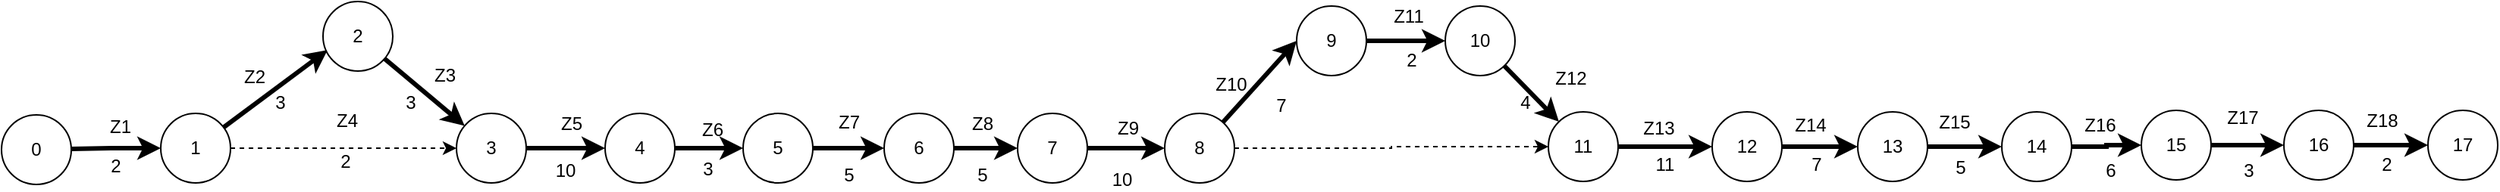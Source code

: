 <mxfile version="21.3.2" type="device">
  <diagram name="Страница 1" id="fQOGa6Li2JbaMAjDsdgf">
    <mxGraphModel dx="1400" dy="316" grid="0" gridSize="10" guides="0" tooltips="1" connect="1" arrows="1" fold="1" page="0" pageScale="1" pageWidth="827" pageHeight="1169" math="0" shadow="0">
      <root>
        <mxCell id="0" />
        <mxCell id="1" parent="0" />
        <mxCell id="RxmswUO9vklA4Q_MMJdy-19" style="rounded=0;orthogonalLoop=1;jettySize=auto;html=1;entryX=0;entryY=0.5;entryDx=0;entryDy=0;strokeWidth=3;" parent="1" source="RxmswUO9vklA4Q_MMJdy-1" target="RxmswUO9vklA4Q_MMJdy-2" edge="1">
          <mxGeometry relative="1" as="geometry">
            <Array as="points">
              <mxPoint x="-330" y="242" />
            </Array>
          </mxGeometry>
        </mxCell>
        <mxCell id="RxmswUO9vklA4Q_MMJdy-20" style="edgeStyle=orthogonalEdgeStyle;rounded=0;orthogonalLoop=1;jettySize=auto;html=1;entryX=0;entryY=0.5;entryDx=0;entryDy=0;dashed=1;exitX=1;exitY=0.5;exitDx=0;exitDy=0;" parent="1" source="RxmswUO9vklA4Q_MMJdy-2" target="RxmswUO9vklA4Q_MMJdy-4" edge="1">
          <mxGeometry relative="1" as="geometry" />
        </mxCell>
        <mxCell id="RxmswUO9vklA4Q_MMJdy-1" value="0" style="ellipse;whiteSpace=wrap;html=1;aspect=fixed;" parent="1" vertex="1">
          <mxGeometry x="-402" y="220" width="46" height="46" as="geometry" />
        </mxCell>
        <mxCell id="RxmswUO9vklA4Q_MMJdy-21" style="rounded=0;orthogonalLoop=1;jettySize=auto;html=1;entryX=0.064;entryY=0.699;entryDx=0;entryDy=0;entryPerimeter=0;strokeWidth=3;" parent="1" source="RxmswUO9vklA4Q_MMJdy-2" target="RxmswUO9vklA4Q_MMJdy-3" edge="1">
          <mxGeometry relative="1" as="geometry" />
        </mxCell>
        <mxCell id="RxmswUO9vklA4Q_MMJdy-2" value="1" style="ellipse;whiteSpace=wrap;html=1;aspect=fixed;" parent="1" vertex="1">
          <mxGeometry x="-297" y="219" width="46" height="46" as="geometry" />
        </mxCell>
        <mxCell id="RxmswUO9vklA4Q_MMJdy-22" style="rounded=0;orthogonalLoop=1;jettySize=auto;html=1;strokeWidth=3;" parent="1" source="RxmswUO9vklA4Q_MMJdy-3" target="RxmswUO9vklA4Q_MMJdy-4" edge="1">
          <mxGeometry relative="1" as="geometry" />
        </mxCell>
        <mxCell id="RxmswUO9vklA4Q_MMJdy-3" value="2" style="ellipse;whiteSpace=wrap;html=1;aspect=fixed;" parent="1" vertex="1">
          <mxGeometry x="-190" y="145" width="46" height="46" as="geometry" />
        </mxCell>
        <mxCell id="RxmswUO9vklA4Q_MMJdy-23" style="edgeStyle=orthogonalEdgeStyle;rounded=0;orthogonalLoop=1;jettySize=auto;html=1;strokeWidth=3;" parent="1" source="RxmswUO9vklA4Q_MMJdy-4" edge="1">
          <mxGeometry relative="1" as="geometry">
            <mxPoint x="-4" y="242" as="targetPoint" />
          </mxGeometry>
        </mxCell>
        <mxCell id="RxmswUO9vklA4Q_MMJdy-4" value="3" style="ellipse;whiteSpace=wrap;html=1;aspect=fixed;" parent="1" vertex="1">
          <mxGeometry x="-102" y="219" width="46" height="46" as="geometry" />
        </mxCell>
        <mxCell id="RxmswUO9vklA4Q_MMJdy-26" style="edgeStyle=orthogonalEdgeStyle;rounded=0;orthogonalLoop=1;jettySize=auto;html=1;strokeWidth=3;" parent="1" source="RxmswUO9vklA4Q_MMJdy-5" target="RxmswUO9vklA4Q_MMJdy-6" edge="1">
          <mxGeometry relative="1" as="geometry" />
        </mxCell>
        <mxCell id="RxmswUO9vklA4Q_MMJdy-5" value="4" style="ellipse;whiteSpace=wrap;html=1;aspect=fixed;" parent="1" vertex="1">
          <mxGeometry x="-4" y="219" width="46" height="46" as="geometry" />
        </mxCell>
        <mxCell id="RxmswUO9vklA4Q_MMJdy-27" style="edgeStyle=orthogonalEdgeStyle;rounded=0;orthogonalLoop=1;jettySize=auto;html=1;entryX=0;entryY=0.5;entryDx=0;entryDy=0;strokeWidth=3;" parent="1" source="RxmswUO9vklA4Q_MMJdy-6" target="RxmswUO9vklA4Q_MMJdy-7" edge="1">
          <mxGeometry relative="1" as="geometry" />
        </mxCell>
        <mxCell id="RxmswUO9vklA4Q_MMJdy-6" value="5" style="ellipse;whiteSpace=wrap;html=1;aspect=fixed;" parent="1" vertex="1">
          <mxGeometry x="87" y="219" width="46" height="46" as="geometry" />
        </mxCell>
        <mxCell id="RxmswUO9vklA4Q_MMJdy-28" style="edgeStyle=orthogonalEdgeStyle;rounded=0;orthogonalLoop=1;jettySize=auto;html=1;strokeWidth=3;" parent="1" source="RxmswUO9vklA4Q_MMJdy-7" target="RxmswUO9vklA4Q_MMJdy-8" edge="1">
          <mxGeometry relative="1" as="geometry" />
        </mxCell>
        <mxCell id="RxmswUO9vklA4Q_MMJdy-7" value="6" style="ellipse;whiteSpace=wrap;html=1;aspect=fixed;" parent="1" vertex="1">
          <mxGeometry x="180" y="219" width="46" height="46" as="geometry" />
        </mxCell>
        <mxCell id="RxmswUO9vklA4Q_MMJdy-29" style="edgeStyle=orthogonalEdgeStyle;rounded=0;orthogonalLoop=1;jettySize=auto;html=1;strokeWidth=3;" parent="1" source="RxmswUO9vklA4Q_MMJdy-8" target="RxmswUO9vklA4Q_MMJdy-9" edge="1">
          <mxGeometry relative="1" as="geometry" />
        </mxCell>
        <mxCell id="RxmswUO9vklA4Q_MMJdy-8" value="7" style="ellipse;whiteSpace=wrap;html=1;aspect=fixed;" parent="1" vertex="1">
          <mxGeometry x="268" y="219" width="46" height="46" as="geometry" />
        </mxCell>
        <mxCell id="RxmswUO9vklA4Q_MMJdy-30" style="rounded=0;orthogonalLoop=1;jettySize=auto;html=1;entryX=0;entryY=0.5;entryDx=0;entryDy=0;strokeWidth=3;" parent="1" source="RxmswUO9vklA4Q_MMJdy-9" target="RxmswUO9vklA4Q_MMJdy-10" edge="1">
          <mxGeometry relative="1" as="geometry" />
        </mxCell>
        <mxCell id="RxmswUO9vklA4Q_MMJdy-33" style="edgeStyle=orthogonalEdgeStyle;rounded=0;orthogonalLoop=1;jettySize=auto;html=1;entryX=0;entryY=0.5;entryDx=0;entryDy=0;jumpSize=0;dashed=1;" parent="1" source="RxmswUO9vklA4Q_MMJdy-9" target="RxmswUO9vklA4Q_MMJdy-12" edge="1">
          <mxGeometry relative="1" as="geometry" />
        </mxCell>
        <mxCell id="RxmswUO9vklA4Q_MMJdy-9" value="8" style="ellipse;whiteSpace=wrap;html=1;aspect=fixed;" parent="1" vertex="1">
          <mxGeometry x="365" y="219" width="46" height="46" as="geometry" />
        </mxCell>
        <mxCell id="RxmswUO9vklA4Q_MMJdy-31" style="edgeStyle=orthogonalEdgeStyle;rounded=0;orthogonalLoop=1;jettySize=auto;html=1;entryX=0;entryY=0.5;entryDx=0;entryDy=0;strokeWidth=3;" parent="1" source="RxmswUO9vklA4Q_MMJdy-10" target="RxmswUO9vklA4Q_MMJdy-11" edge="1">
          <mxGeometry relative="1" as="geometry" />
        </mxCell>
        <mxCell id="RxmswUO9vklA4Q_MMJdy-10" value="9" style="ellipse;whiteSpace=wrap;html=1;aspect=fixed;" parent="1" vertex="1">
          <mxGeometry x="452" y="148" width="46" height="46" as="geometry" />
        </mxCell>
        <mxCell id="RxmswUO9vklA4Q_MMJdy-32" style="rounded=0;orthogonalLoop=1;jettySize=auto;html=1;strokeWidth=3;" parent="1" source="RxmswUO9vklA4Q_MMJdy-11" target="RxmswUO9vklA4Q_MMJdy-12" edge="1">
          <mxGeometry relative="1" as="geometry" />
        </mxCell>
        <mxCell id="RxmswUO9vklA4Q_MMJdy-11" value="10" style="ellipse;whiteSpace=wrap;html=1;aspect=fixed;" parent="1" vertex="1">
          <mxGeometry x="550" y="148" width="46" height="46" as="geometry" />
        </mxCell>
        <mxCell id="RxmswUO9vklA4Q_MMJdy-34" style="edgeStyle=orthogonalEdgeStyle;rounded=0;orthogonalLoop=1;jettySize=auto;html=1;strokeWidth=3;" parent="1" source="RxmswUO9vklA4Q_MMJdy-12" target="RxmswUO9vklA4Q_MMJdy-13" edge="1">
          <mxGeometry relative="1" as="geometry" />
        </mxCell>
        <mxCell id="RxmswUO9vklA4Q_MMJdy-12" value="11" style="ellipse;whiteSpace=wrap;html=1;aspect=fixed;" parent="1" vertex="1">
          <mxGeometry x="618" y="218" width="46" height="46" as="geometry" />
        </mxCell>
        <mxCell id="RxmswUO9vklA4Q_MMJdy-35" style="edgeStyle=orthogonalEdgeStyle;rounded=0;orthogonalLoop=1;jettySize=auto;html=1;strokeWidth=3;" parent="1" source="RxmswUO9vklA4Q_MMJdy-13" target="RxmswUO9vklA4Q_MMJdy-14" edge="1">
          <mxGeometry relative="1" as="geometry" />
        </mxCell>
        <mxCell id="RxmswUO9vklA4Q_MMJdy-13" value="12" style="ellipse;whiteSpace=wrap;html=1;aspect=fixed;" parent="1" vertex="1">
          <mxGeometry x="726" y="218" width="46" height="46" as="geometry" />
        </mxCell>
        <mxCell id="RxmswUO9vklA4Q_MMJdy-36" style="edgeStyle=orthogonalEdgeStyle;rounded=0;orthogonalLoop=1;jettySize=auto;html=1;strokeWidth=3;" parent="1" source="RxmswUO9vklA4Q_MMJdy-14" target="RxmswUO9vklA4Q_MMJdy-15" edge="1">
          <mxGeometry relative="1" as="geometry" />
        </mxCell>
        <mxCell id="RxmswUO9vklA4Q_MMJdy-14" value="13" style="ellipse;whiteSpace=wrap;html=1;aspect=fixed;" parent="1" vertex="1">
          <mxGeometry x="822" y="218" width="46" height="46" as="geometry" />
        </mxCell>
        <mxCell id="RxmswUO9vklA4Q_MMJdy-38" style="edgeStyle=orthogonalEdgeStyle;rounded=0;orthogonalLoop=1;jettySize=auto;html=1;entryX=0;entryY=0.5;entryDx=0;entryDy=0;strokeWidth=3;" parent="1" source="RxmswUO9vklA4Q_MMJdy-15" target="RxmswUO9vklA4Q_MMJdy-16" edge="1">
          <mxGeometry relative="1" as="geometry" />
        </mxCell>
        <mxCell id="RxmswUO9vklA4Q_MMJdy-15" value="14" style="ellipse;whiteSpace=wrap;html=1;aspect=fixed;" parent="1" vertex="1">
          <mxGeometry x="917" y="218" width="46" height="46" as="geometry" />
        </mxCell>
        <mxCell id="RxmswUO9vklA4Q_MMJdy-41" style="edgeStyle=orthogonalEdgeStyle;rounded=0;orthogonalLoop=1;jettySize=auto;html=1;entryX=0;entryY=0.5;entryDx=0;entryDy=0;strokeWidth=3;" parent="1" source="RxmswUO9vklA4Q_MMJdy-16" target="RxmswUO9vklA4Q_MMJdy-17" edge="1">
          <mxGeometry relative="1" as="geometry" />
        </mxCell>
        <mxCell id="RxmswUO9vklA4Q_MMJdy-16" value="15" style="ellipse;whiteSpace=wrap;html=1;aspect=fixed;" parent="1" vertex="1">
          <mxGeometry x="1009" y="217" width="46" height="46" as="geometry" />
        </mxCell>
        <mxCell id="RxmswUO9vklA4Q_MMJdy-42" style="edgeStyle=orthogonalEdgeStyle;rounded=0;orthogonalLoop=1;jettySize=auto;html=1;strokeWidth=3;" parent="1" source="RxmswUO9vklA4Q_MMJdy-17" target="RxmswUO9vklA4Q_MMJdy-18" edge="1">
          <mxGeometry relative="1" as="geometry" />
        </mxCell>
        <mxCell id="RxmswUO9vklA4Q_MMJdy-17" value="16" style="ellipse;whiteSpace=wrap;html=1;aspect=fixed;" parent="1" vertex="1">
          <mxGeometry x="1103" y="217" width="46" height="46" as="geometry" />
        </mxCell>
        <mxCell id="RxmswUO9vklA4Q_MMJdy-18" value="17" style="ellipse;whiteSpace=wrap;html=1;aspect=fixed;" parent="1" vertex="1">
          <mxGeometry x="1198" y="217" width="46" height="46" as="geometry" />
        </mxCell>
        <mxCell id="RxmswUO9vklA4Q_MMJdy-43" value="Z1" style="text;html=1;strokeColor=none;fillColor=none;align=center;verticalAlign=middle;whiteSpace=wrap;rounded=0;" parent="1" vertex="1">
          <mxGeometry x="-348" y="221" width="49" height="14" as="geometry" />
        </mxCell>
        <mxCell id="RxmswUO9vklA4Q_MMJdy-44" value="Z2" style="text;html=1;strokeColor=none;fillColor=none;align=center;verticalAlign=middle;whiteSpace=wrap;rounded=0;" parent="1" vertex="1">
          <mxGeometry x="-250" y="185" width="30" height="19" as="geometry" />
        </mxCell>
        <mxCell id="RxmswUO9vklA4Q_MMJdy-45" value="Z3" style="text;html=1;strokeColor=none;fillColor=none;align=center;verticalAlign=middle;whiteSpace=wrap;rounded=0;" parent="1" vertex="1">
          <mxGeometry x="-126" y="186" width="33" height="15" as="geometry" />
        </mxCell>
        <mxCell id="RxmswUO9vklA4Q_MMJdy-46" value="Z4" style="text;html=1;strokeColor=none;fillColor=none;align=center;verticalAlign=middle;whiteSpace=wrap;rounded=0;" parent="1" vertex="1">
          <mxGeometry x="-200" y="216" width="52" height="16" as="geometry" />
        </mxCell>
        <mxCell id="RxmswUO9vklA4Q_MMJdy-50" value="Z5" style="text;html=1;strokeColor=none;fillColor=none;align=center;verticalAlign=middle;whiteSpace=wrap;rounded=0;" parent="1" vertex="1">
          <mxGeometry x="-52" y="218" width="52" height="16" as="geometry" />
        </mxCell>
        <mxCell id="RxmswUO9vklA4Q_MMJdy-51" value="Z6" style="text;html=1;strokeColor=none;fillColor=none;align=center;verticalAlign=middle;whiteSpace=wrap;rounded=0;" parent="1" vertex="1">
          <mxGeometry x="41" y="222" width="52" height="16" as="geometry" />
        </mxCell>
        <mxCell id="RxmswUO9vklA4Q_MMJdy-52" value="Z7" style="text;html=1;strokeColor=none;fillColor=none;align=center;verticalAlign=middle;whiteSpace=wrap;rounded=0;" parent="1" vertex="1">
          <mxGeometry x="131" y="217" width="52" height="16" as="geometry" />
        </mxCell>
        <mxCell id="RxmswUO9vklA4Q_MMJdy-53" value="Z8" style="text;html=1;strokeColor=none;fillColor=none;align=center;verticalAlign=middle;whiteSpace=wrap;rounded=0;" parent="1" vertex="1">
          <mxGeometry x="219" y="218" width="52" height="16" as="geometry" />
        </mxCell>
        <mxCell id="RxmswUO9vklA4Q_MMJdy-54" value="Z9" style="text;html=1;strokeColor=none;fillColor=none;align=center;verticalAlign=middle;whiteSpace=wrap;rounded=0;" parent="1" vertex="1">
          <mxGeometry x="315" y="221" width="52" height="16" as="geometry" />
        </mxCell>
        <mxCell id="RxmswUO9vklA4Q_MMJdy-55" value="Z10" style="text;html=1;strokeColor=none;fillColor=none;align=center;verticalAlign=middle;whiteSpace=wrap;rounded=0;" parent="1" vertex="1">
          <mxGeometry x="383" y="192" width="52" height="16" as="geometry" />
        </mxCell>
        <mxCell id="RxmswUO9vklA4Q_MMJdy-56" value="Z11" style="text;html=1;strokeColor=none;fillColor=none;align=center;verticalAlign=middle;whiteSpace=wrap;rounded=0;" parent="1" vertex="1">
          <mxGeometry x="500" y="147" width="52" height="16" as="geometry" />
        </mxCell>
        <mxCell id="RxmswUO9vklA4Q_MMJdy-65" value="Z12" style="text;html=1;strokeColor=none;fillColor=none;align=center;verticalAlign=middle;whiteSpace=wrap;rounded=0;" parent="1" vertex="1">
          <mxGeometry x="607" y="188" width="52" height="16" as="geometry" />
        </mxCell>
        <mxCell id="RxmswUO9vklA4Q_MMJdy-66" value="Z13" style="text;html=1;strokeColor=none;fillColor=none;align=center;verticalAlign=middle;whiteSpace=wrap;rounded=0;" parent="1" vertex="1">
          <mxGeometry x="665" y="221" width="52" height="16" as="geometry" />
        </mxCell>
        <mxCell id="RxmswUO9vklA4Q_MMJdy-67" value="Z14" style="text;html=1;strokeColor=none;fillColor=none;align=center;verticalAlign=middle;whiteSpace=wrap;rounded=0;" parent="1" vertex="1">
          <mxGeometry x="765" y="219" width="52" height="16" as="geometry" />
        </mxCell>
        <mxCell id="RxmswUO9vklA4Q_MMJdy-68" value="Z15" style="text;html=1;strokeColor=none;fillColor=none;align=center;verticalAlign=middle;whiteSpace=wrap;rounded=0;" parent="1" vertex="1">
          <mxGeometry x="860" y="217" width="52" height="16" as="geometry" />
        </mxCell>
        <mxCell id="RxmswUO9vklA4Q_MMJdy-69" value="Z16" style="text;html=1;strokeColor=none;fillColor=none;align=center;verticalAlign=middle;whiteSpace=wrap;rounded=0;" parent="1" vertex="1">
          <mxGeometry x="956" y="219" width="52" height="16" as="geometry" />
        </mxCell>
        <mxCell id="RxmswUO9vklA4Q_MMJdy-70" value="Z17" style="text;html=1;strokeColor=none;fillColor=none;align=center;verticalAlign=middle;whiteSpace=wrap;rounded=0;" parent="1" vertex="1">
          <mxGeometry x="1050" y="214" width="52" height="16" as="geometry" />
        </mxCell>
        <mxCell id="RxmswUO9vklA4Q_MMJdy-71" value="Z18" style="text;html=1;strokeColor=none;fillColor=none;align=center;verticalAlign=middle;whiteSpace=wrap;rounded=0;" parent="1" vertex="1">
          <mxGeometry x="1142" y="216" width="52" height="16" as="geometry" />
        </mxCell>
        <mxCell id="RxmswUO9vklA4Q_MMJdy-72" value="2" style="text;html=1;strokeColor=none;fillColor=none;align=center;verticalAlign=middle;whiteSpace=wrap;rounded=0;" parent="1" vertex="1">
          <mxGeometry x="-351" y="249" width="49" height="10" as="geometry" />
        </mxCell>
        <mxCell id="RxmswUO9vklA4Q_MMJdy-73" value="3" style="text;html=1;strokeColor=none;fillColor=none;align=center;verticalAlign=middle;whiteSpace=wrap;rounded=0;" parent="1" vertex="1">
          <mxGeometry x="-234" y="204" width="32" height="15" as="geometry" />
        </mxCell>
        <mxCell id="RxmswUO9vklA4Q_MMJdy-74" value="3" style="text;html=1;strokeColor=none;fillColor=none;align=center;verticalAlign=middle;whiteSpace=wrap;rounded=0;" parent="1" vertex="1">
          <mxGeometry x="-145" y="204" width="26" height="15" as="geometry" />
        </mxCell>
        <mxCell id="RxmswUO9vklA4Q_MMJdy-75" value="2" style="text;html=1;strokeColor=none;fillColor=none;align=center;verticalAlign=middle;whiteSpace=wrap;rounded=0;" parent="1" vertex="1">
          <mxGeometry x="-193" y="245" width="36" height="12" as="geometry" />
        </mxCell>
        <mxCell id="RxmswUO9vklA4Q_MMJdy-77" value="10" style="text;html=1;strokeColor=none;fillColor=none;align=center;verticalAlign=middle;whiteSpace=wrap;rounded=0;" parent="1" vertex="1">
          <mxGeometry x="-48" y="251" width="36" height="12" as="geometry" />
        </mxCell>
        <mxCell id="RxmswUO9vklA4Q_MMJdy-78" value="3" style="text;html=1;strokeColor=none;fillColor=none;align=center;verticalAlign=middle;whiteSpace=wrap;rounded=0;" parent="1" vertex="1">
          <mxGeometry x="46" y="250" width="36" height="12" as="geometry" />
        </mxCell>
        <mxCell id="RxmswUO9vklA4Q_MMJdy-79" value="5" style="text;html=1;strokeColor=none;fillColor=none;align=center;verticalAlign=middle;whiteSpace=wrap;rounded=0;" parent="1" vertex="1">
          <mxGeometry x="139" y="254" width="36" height="12" as="geometry" />
        </mxCell>
        <mxCell id="RxmswUO9vklA4Q_MMJdy-80" value="5" style="text;html=1;strokeColor=none;fillColor=none;align=center;verticalAlign=middle;whiteSpace=wrap;rounded=0;" parent="1" vertex="1">
          <mxGeometry x="227" y="254" width="36" height="12" as="geometry" />
        </mxCell>
        <mxCell id="RxmswUO9vklA4Q_MMJdy-81" value="10" style="text;html=1;strokeColor=none;fillColor=none;align=center;verticalAlign=middle;whiteSpace=wrap;rounded=0;" parent="1" vertex="1">
          <mxGeometry x="319" y="257" width="36" height="12" as="geometry" />
        </mxCell>
        <mxCell id="RxmswUO9vklA4Q_MMJdy-82" value="7" style="text;html=1;strokeColor=none;fillColor=none;align=center;verticalAlign=middle;whiteSpace=wrap;rounded=0;" parent="1" vertex="1">
          <mxGeometry x="424" y="208" width="36" height="12" as="geometry" />
        </mxCell>
        <mxCell id="RxmswUO9vklA4Q_MMJdy-84" value="2" style="text;html=1;strokeColor=none;fillColor=none;align=center;verticalAlign=middle;whiteSpace=wrap;rounded=0;" parent="1" vertex="1">
          <mxGeometry x="510" y="178" width="36" height="12" as="geometry" />
        </mxCell>
        <mxCell id="RxmswUO9vklA4Q_MMJdy-85" value="4" style="text;html=1;strokeColor=none;fillColor=none;align=center;verticalAlign=middle;whiteSpace=wrap;rounded=0;" parent="1" vertex="1">
          <mxGeometry x="585" y="206" width="36" height="12" as="geometry" />
        </mxCell>
        <mxCell id="xc8vd6BBGGYi0iVdmjUs-1" value="11" style="text;html=1;strokeColor=none;fillColor=none;align=center;verticalAlign=middle;whiteSpace=wrap;rounded=0;" vertex="1" parent="1">
          <mxGeometry x="677" y="247" width="36" height="12" as="geometry" />
        </mxCell>
        <mxCell id="xc8vd6BBGGYi0iVdmjUs-2" value="7" style="text;html=1;strokeColor=none;fillColor=none;align=center;verticalAlign=middle;whiteSpace=wrap;rounded=0;" vertex="1" parent="1">
          <mxGeometry x="777" y="247" width="36" height="12" as="geometry" />
        </mxCell>
        <mxCell id="xc8vd6BBGGYi0iVdmjUs-3" value="5" style="text;html=1;strokeColor=none;fillColor=none;align=center;verticalAlign=middle;whiteSpace=wrap;rounded=0;" vertex="1" parent="1">
          <mxGeometry x="872" y="249" width="36" height="12" as="geometry" />
        </mxCell>
        <mxCell id="xc8vd6BBGGYi0iVdmjUs-4" value="6" style="text;html=1;strokeColor=none;fillColor=none;align=center;verticalAlign=middle;whiteSpace=wrap;rounded=0;" vertex="1" parent="1">
          <mxGeometry x="971" y="249" width="36" height="15" as="geometry" />
        </mxCell>
        <mxCell id="xc8vd6BBGGYi0iVdmjUs-5" value="3" style="text;html=1;strokeColor=none;fillColor=none;align=center;verticalAlign=middle;whiteSpace=wrap;rounded=0;" vertex="1" parent="1">
          <mxGeometry x="1062" y="249" width="36" height="15" as="geometry" />
        </mxCell>
        <mxCell id="xc8vd6BBGGYi0iVdmjUs-6" value="2" style="text;html=1;strokeColor=none;fillColor=none;align=center;verticalAlign=middle;whiteSpace=wrap;rounded=0;" vertex="1" parent="1">
          <mxGeometry x="1153" y="245" width="36" height="15" as="geometry" />
        </mxCell>
      </root>
    </mxGraphModel>
  </diagram>
</mxfile>
